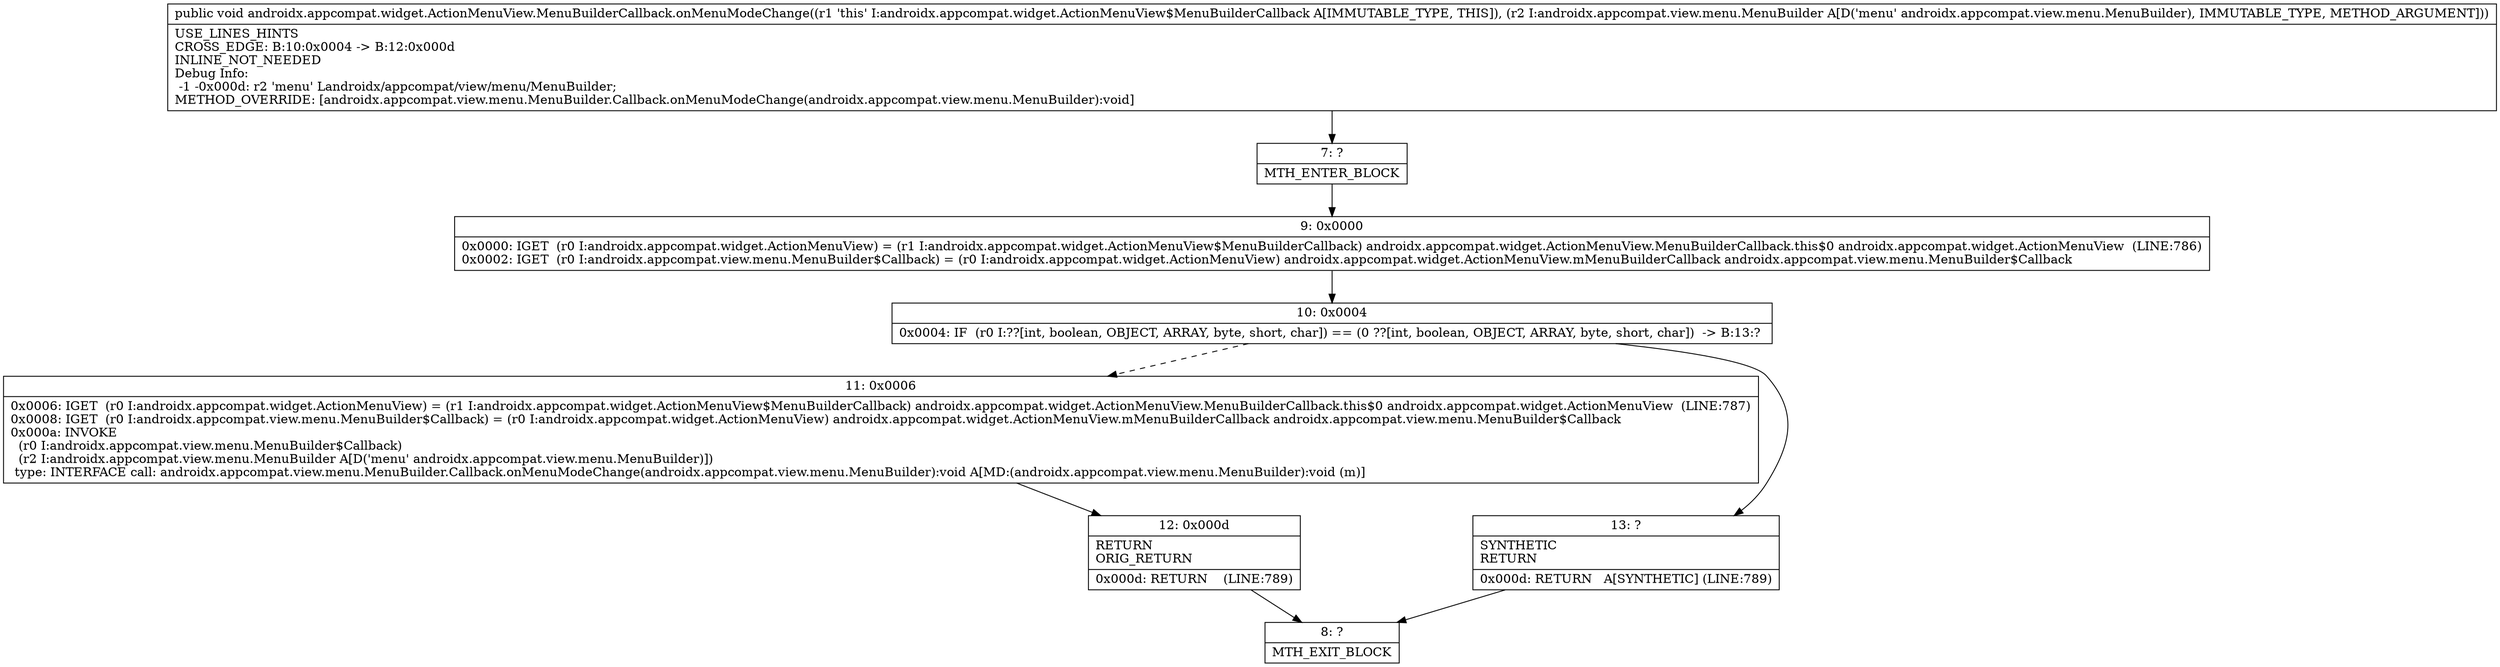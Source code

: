 digraph "CFG forandroidx.appcompat.widget.ActionMenuView.MenuBuilderCallback.onMenuModeChange(Landroidx\/appcompat\/view\/menu\/MenuBuilder;)V" {
Node_7 [shape=record,label="{7\:\ ?|MTH_ENTER_BLOCK\l}"];
Node_9 [shape=record,label="{9\:\ 0x0000|0x0000: IGET  (r0 I:androidx.appcompat.widget.ActionMenuView) = (r1 I:androidx.appcompat.widget.ActionMenuView$MenuBuilderCallback) androidx.appcompat.widget.ActionMenuView.MenuBuilderCallback.this$0 androidx.appcompat.widget.ActionMenuView  (LINE:786)\l0x0002: IGET  (r0 I:androidx.appcompat.view.menu.MenuBuilder$Callback) = (r0 I:androidx.appcompat.widget.ActionMenuView) androidx.appcompat.widget.ActionMenuView.mMenuBuilderCallback androidx.appcompat.view.menu.MenuBuilder$Callback \l}"];
Node_10 [shape=record,label="{10\:\ 0x0004|0x0004: IF  (r0 I:??[int, boolean, OBJECT, ARRAY, byte, short, char]) == (0 ??[int, boolean, OBJECT, ARRAY, byte, short, char])  \-\> B:13:? \l}"];
Node_11 [shape=record,label="{11\:\ 0x0006|0x0006: IGET  (r0 I:androidx.appcompat.widget.ActionMenuView) = (r1 I:androidx.appcompat.widget.ActionMenuView$MenuBuilderCallback) androidx.appcompat.widget.ActionMenuView.MenuBuilderCallback.this$0 androidx.appcompat.widget.ActionMenuView  (LINE:787)\l0x0008: IGET  (r0 I:androidx.appcompat.view.menu.MenuBuilder$Callback) = (r0 I:androidx.appcompat.widget.ActionMenuView) androidx.appcompat.widget.ActionMenuView.mMenuBuilderCallback androidx.appcompat.view.menu.MenuBuilder$Callback \l0x000a: INVOKE  \l  (r0 I:androidx.appcompat.view.menu.MenuBuilder$Callback)\l  (r2 I:androidx.appcompat.view.menu.MenuBuilder A[D('menu' androidx.appcompat.view.menu.MenuBuilder)])\l type: INTERFACE call: androidx.appcompat.view.menu.MenuBuilder.Callback.onMenuModeChange(androidx.appcompat.view.menu.MenuBuilder):void A[MD:(androidx.appcompat.view.menu.MenuBuilder):void (m)]\l}"];
Node_12 [shape=record,label="{12\:\ 0x000d|RETURN\lORIG_RETURN\l|0x000d: RETURN    (LINE:789)\l}"];
Node_8 [shape=record,label="{8\:\ ?|MTH_EXIT_BLOCK\l}"];
Node_13 [shape=record,label="{13\:\ ?|SYNTHETIC\lRETURN\l|0x000d: RETURN   A[SYNTHETIC] (LINE:789)\l}"];
MethodNode[shape=record,label="{public void androidx.appcompat.widget.ActionMenuView.MenuBuilderCallback.onMenuModeChange((r1 'this' I:androidx.appcompat.widget.ActionMenuView$MenuBuilderCallback A[IMMUTABLE_TYPE, THIS]), (r2 I:androidx.appcompat.view.menu.MenuBuilder A[D('menu' androidx.appcompat.view.menu.MenuBuilder), IMMUTABLE_TYPE, METHOD_ARGUMENT]))  | USE_LINES_HINTS\lCROSS_EDGE: B:10:0x0004 \-\> B:12:0x000d\lINLINE_NOT_NEEDED\lDebug Info:\l  \-1 \-0x000d: r2 'menu' Landroidx\/appcompat\/view\/menu\/MenuBuilder;\lMETHOD_OVERRIDE: [androidx.appcompat.view.menu.MenuBuilder.Callback.onMenuModeChange(androidx.appcompat.view.menu.MenuBuilder):void]\l}"];
MethodNode -> Node_7;Node_7 -> Node_9;
Node_9 -> Node_10;
Node_10 -> Node_11[style=dashed];
Node_10 -> Node_13;
Node_11 -> Node_12;
Node_12 -> Node_8;
Node_13 -> Node_8;
}

